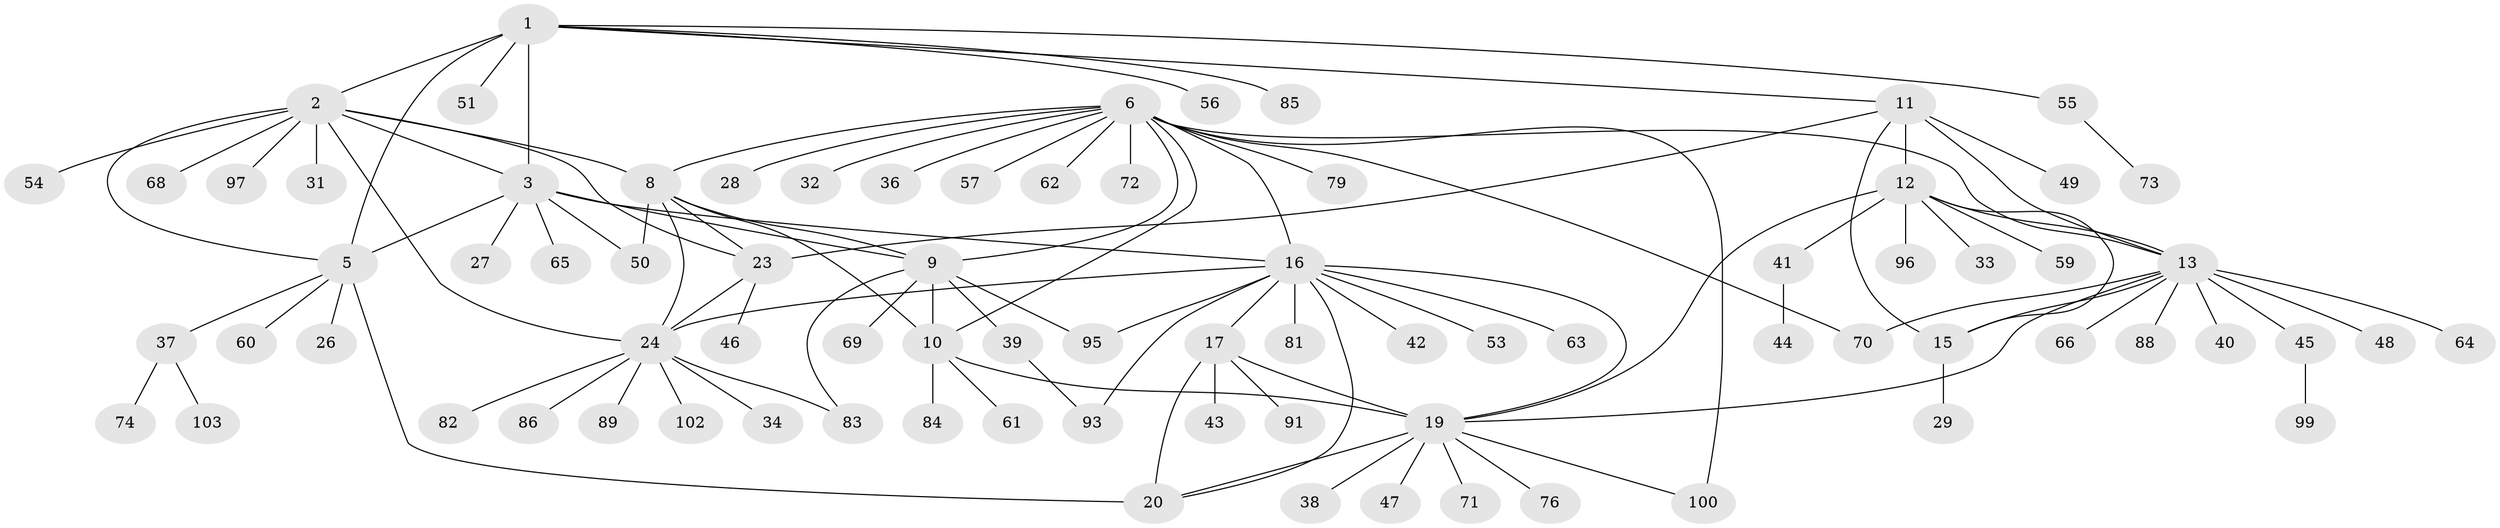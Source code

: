 // Generated by graph-tools (version 1.1) at 2025/24/03/03/25 07:24:15]
// undirected, 81 vertices, 110 edges
graph export_dot {
graph [start="1"]
  node [color=gray90,style=filled];
  1 [super="+4"];
  2 [super="+22"];
  3;
  5 [super="+92"];
  6 [super="+7"];
  8 [super="+21"];
  9 [super="+87"];
  10 [super="+52"];
  11 [super="+14"];
  12 [super="+35"];
  13 [super="+30"];
  15 [super="+75"];
  16 [super="+67"];
  17 [super="+18"];
  19 [super="+58"];
  20;
  23;
  24 [super="+25"];
  26;
  27;
  28;
  29;
  31;
  32;
  33;
  34;
  36;
  37;
  38;
  39;
  40;
  41;
  42;
  43;
  44;
  45 [super="+94"];
  46;
  47;
  48;
  49;
  50 [super="+77"];
  51;
  53;
  54;
  55;
  56;
  57;
  59;
  60 [super="+80"];
  61;
  62;
  63;
  64;
  65 [super="+78"];
  66 [super="+98"];
  68;
  69;
  70;
  71;
  72;
  73 [super="+101"];
  74;
  76;
  79;
  81;
  82;
  83;
  84 [super="+90"];
  85;
  86;
  88;
  89;
  91;
  93;
  95;
  96;
  97;
  99;
  100;
  102;
  103;
  1 -- 2 [weight=2];
  1 -- 3 [weight=2];
  1 -- 5 [weight=2];
  1 -- 55;
  1 -- 51;
  1 -- 85;
  1 -- 56;
  1 -- 11;
  2 -- 3;
  2 -- 5;
  2 -- 31;
  2 -- 54;
  2 -- 68;
  2 -- 97;
  2 -- 23;
  2 -- 24 [weight=2];
  2 -- 8;
  3 -- 5;
  3 -- 9;
  3 -- 27;
  3 -- 50;
  3 -- 65;
  3 -- 16;
  5 -- 20;
  5 -- 26;
  5 -- 37;
  5 -- 60;
  6 -- 8 [weight=2];
  6 -- 9 [weight=2];
  6 -- 10 [weight=2];
  6 -- 16;
  6 -- 28;
  6 -- 32;
  6 -- 36;
  6 -- 57;
  6 -- 62;
  6 -- 72;
  6 -- 79;
  6 -- 100;
  6 -- 70;
  6 -- 13;
  8 -- 9;
  8 -- 10;
  8 -- 50;
  8 -- 23;
  8 -- 24 [weight=2];
  9 -- 10;
  9 -- 39;
  9 -- 69;
  9 -- 95;
  9 -- 83;
  10 -- 19;
  10 -- 84;
  10 -- 61;
  11 -- 12 [weight=2];
  11 -- 13 [weight=2];
  11 -- 15 [weight=2];
  11 -- 23;
  11 -- 49;
  12 -- 13;
  12 -- 15;
  12 -- 19;
  12 -- 33;
  12 -- 41;
  12 -- 59;
  12 -- 96;
  13 -- 15;
  13 -- 40;
  13 -- 45;
  13 -- 48;
  13 -- 64;
  13 -- 66;
  13 -- 70;
  13 -- 88;
  13 -- 19;
  15 -- 29;
  16 -- 17 [weight=2];
  16 -- 19;
  16 -- 20;
  16 -- 24;
  16 -- 42;
  16 -- 53;
  16 -- 63;
  16 -- 81;
  16 -- 93;
  16 -- 95;
  17 -- 19 [weight=2];
  17 -- 20 [weight=2];
  17 -- 43;
  17 -- 91;
  19 -- 20;
  19 -- 38;
  19 -- 47;
  19 -- 71;
  19 -- 76;
  19 -- 100;
  23 -- 24 [weight=2];
  23 -- 46;
  24 -- 34;
  24 -- 82;
  24 -- 83;
  24 -- 89;
  24 -- 102;
  24 -- 86;
  37 -- 74;
  37 -- 103;
  39 -- 93;
  41 -- 44;
  45 -- 99;
  55 -- 73;
}

